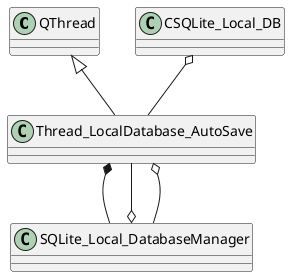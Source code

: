 @startuml


QThread <|-- Thread_LocalDatabase_AutoSave

Thread_LocalDatabase_AutoSave *-- SQLite_Local_DatabaseManager
SQLite_Local_DatabaseManager o-- Thread_LocalDatabase_AutoSave

CSQLite_Local_DB o-- Thread_LocalDatabase_AutoSave

Thread_LocalDatabase_AutoSave  o-- SQLite_Local_DatabaseManager

@enduml
